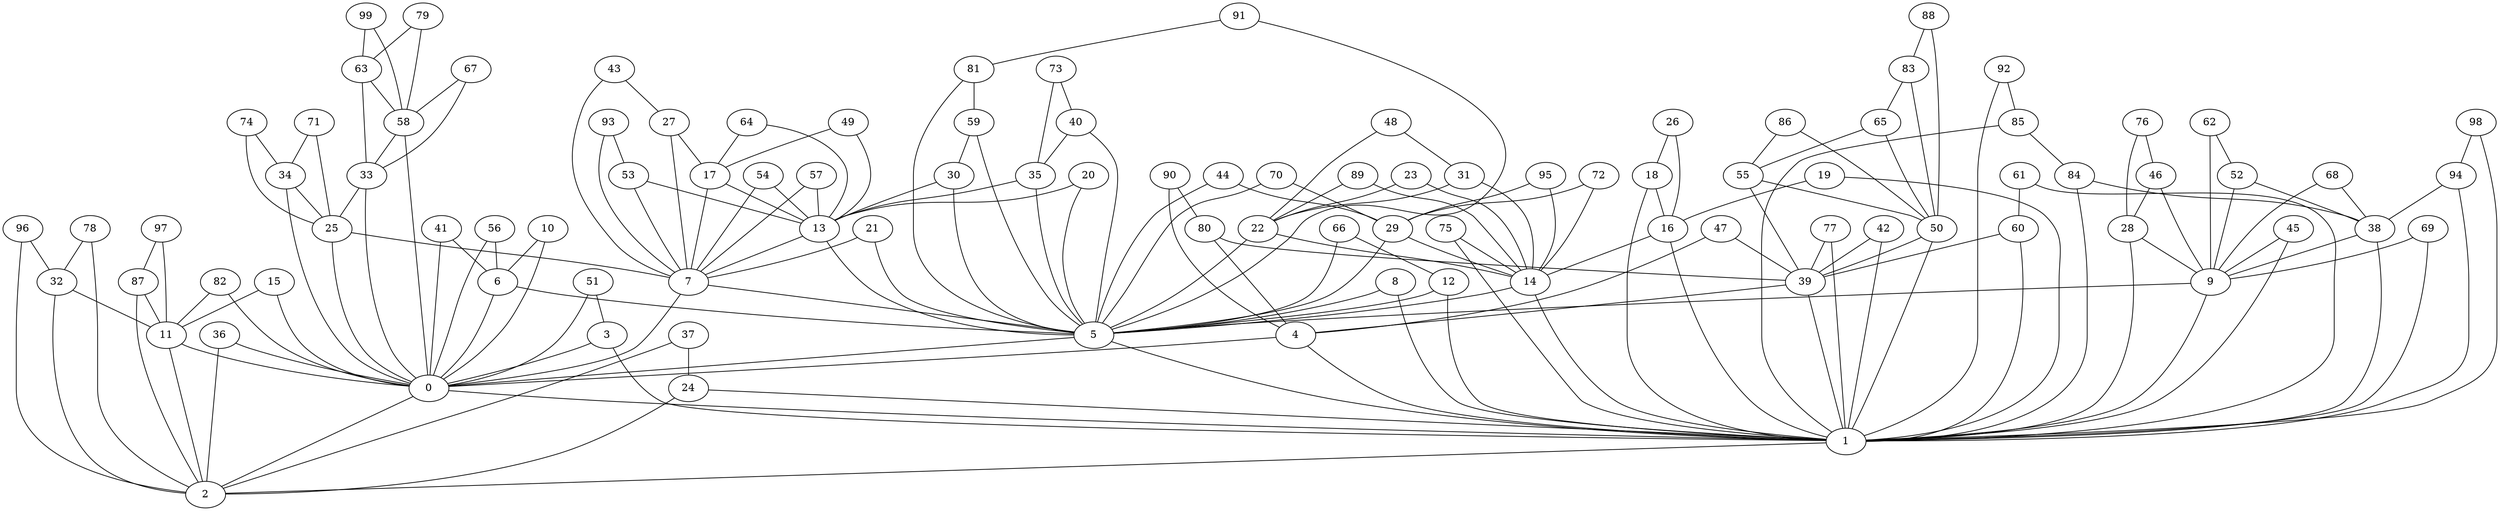 graph{
   35 -- 13;
   85 -- 1;
   90 -- 80;
   60 -- 39;
   96 -- 2;
   41 -- 0;
   59 -- 5;
   83 -- 65;
   56 -- 6;
   41 -- 6;
   62 -- 9;
   40 -- 5;
   65 -- 50;
   34 -- 0;
   82 -- 0;
   34 -- 25;
   82 -- 11;
   95 -- 14;
   87 -- 2;
   89 -- 14;
   61 -- 60;
   89 -- 22;
   65 -- 55;
   94 -- 1;
   59 -- 30;
   80 -- 39;
   95 -- 29;
   33 -- 0;
   55 -- 39;
   40 -- 35;
   33 -- 25;
   81 -- 5;
   87 -- 11;
   32 -- 2;
   66 -- 12;
   81 -- 59;
   39 -- 1;
   58 -- 0;
   86 -- 55;
   94 -- 38;
   37 -- 2;
   93 -- 53;
   56 -- 0;
   84 -- 38;
   38 -- 1;
   86 -- 50;
   39 -- 4;
   64 -- 13;
   62 -- 52;
   36 -- 0;
   58 -- 33;
   80 -- 4;
   32 -- 11;
   85 -- 84;
   93 -- 7;
   64 -- 17;
   55 -- 50;
   83 -- 50;
   84 -- 1;
   31 -- 14;
   31 -- 22;
   92 -- 1;
   88 -- 83;
   92 -- 85;
   60 -- 1;
   38 -- 9;
   37 -- 24;
   91 -- 5;
   57 -- 13;
   57 -- 7;
   91 -- 81;
   30 -- 5;
   30 -- 13;
   63 -- 33;
   54 -- 7;
   71 -- 34;
   63 -- 58;
   90 -- 4;
   61 -- 1;
   54 -- 13;
   35 -- 5;
   36 -- 2;
   96 -- 32;
   29 -- 5;
   29 -- 14;
   98 -- 1;
   12 -- 5;
   46 -- 28;
   53 -- 7;
   79 -- 58;
   14 -- 1;
   22 -- 14;
   53 -- 13;
   28 -- 1;
   17 -- 13;
   14 -- 5;
   21 -- 5;
   28 -- 9;
   11 -- 2;
   50 -- 39;
   9 -- 1;
   11 -- 0;
   13 -- 5;
   27 -- 7;
   45 -- 1;
   52 -- 9;
   52 -- 38;
   13 -- 7;
   6 -- 0;
   10 -- 0;
   20 -- 5;
   27 -- 17;
   76 -- 28;
   45 -- 9;
   10 -- 6;
   15 -- 0;
   3 -- 0;
   26 -- 16;
   12 -- 1;
   4 -- 0;
   8 -- 1;
   20 -- 13;
   70 -- 5;
   19 -- 1;
   51 -- 0;
   76 -- 46;
   26 -- 18;
   51 -- 3;
   75 -- 1;
   70 -- 29;
   77 -- 1;
   19 -- 16;
   75 -- 14;
   21 -- 7;
   49 -- 13;
   3 -- 1;
   49 -- 17;
   18 -- 16;
   25 -- 0;
   78 -- 2;
   44 -- 5;
   5 -- 1;
   44 -- 29;
   74 -- 25;
   18 -- 1;
   69 -- 1;
   48 -- 22;
   4 -- 1;
   69 -- 9;
   74 -- 34;
   7 -- 5;
   73 -- 35;
   25 -- 7;
   7 -- 0;
   1 -- 2;
   16 -- 1;
   68 -- 9;
   24 -- 2;
   48 -- 31;
   73 -- 40;
   8 -- 5;
   17 -- 7;
   77 -- 39;
   0 -- 2;
   99 -- 63;
   24 -- 1;
   68 -- 38;
   97 -- 11;
   47 -- 4;
   79 -- 63;
   98 -- 94;
   9 -- 5;
   43 -- 7;
   5 -- 0;
   43 -- 27;
   23 -- 14;
   67 -- 33;
   23 -- 22;
   50 -- 1;
   72 -- 14;
   88 -- 50;
   78 -- 32;
   67 -- 58;
   72 -- 29;
   99 -- 58;
   15 -- 11;
   42 -- 1;
   22 -- 5;
   47 -- 39;
   16 -- 14;
   42 -- 39;
   97 -- 87;
   0 -- 1;
   66 -- 5;
   71 -- 25;
   46 -- 9;
   6 -- 5;
}